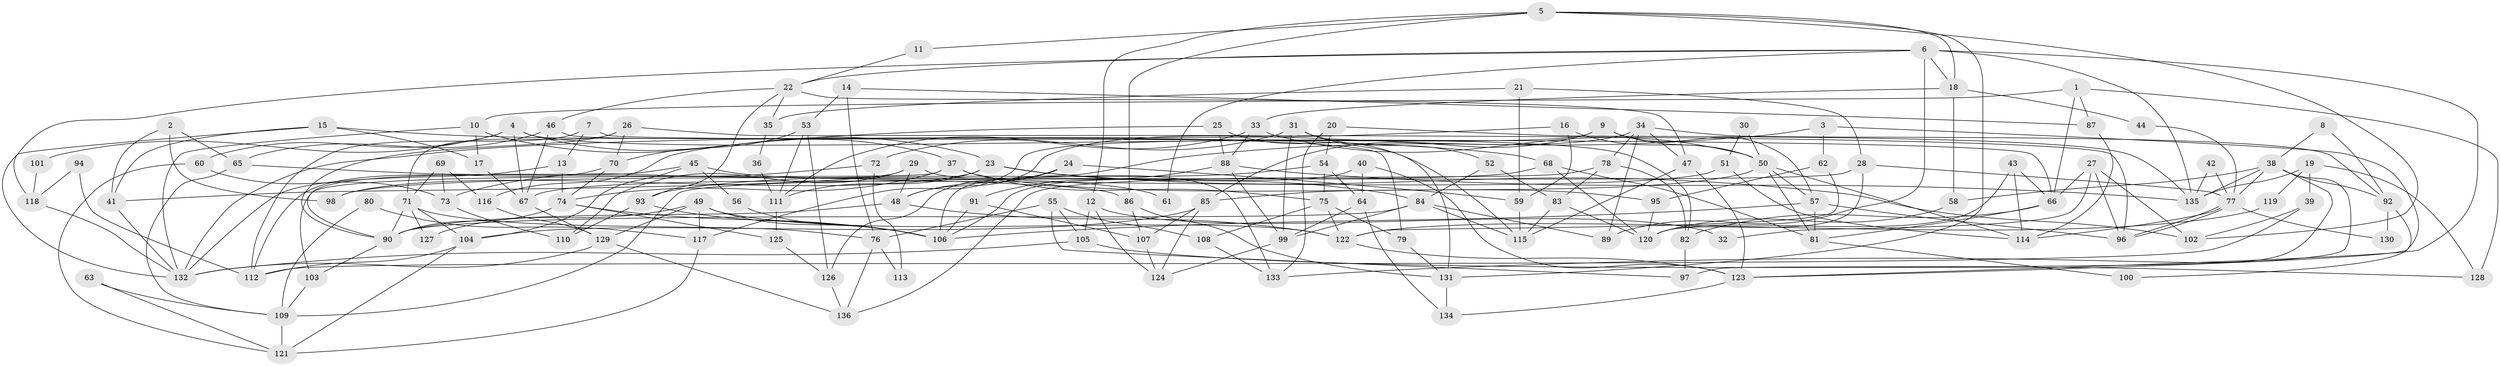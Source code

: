 // coarse degree distribution, {5: 0.2, 4: 0.1411764705882353, 7: 0.18823529411764706, 8: 0.07058823529411765, 6: 0.12941176470588237, 3: 0.18823529411764706, 2: 0.07058823529411765, 9: 0.011764705882352941}
// Generated by graph-tools (version 1.1) at 2025/41/03/06/25 10:41:54]
// undirected, 136 vertices, 272 edges
graph export_dot {
graph [start="1"]
  node [color=gray90,style=filled];
  1;
  2;
  3;
  4;
  5;
  6;
  7;
  8;
  9;
  10;
  11;
  12;
  13;
  14;
  15;
  16;
  17;
  18;
  19;
  20;
  21;
  22;
  23;
  24;
  25;
  26;
  27;
  28;
  29;
  30;
  31;
  32;
  33;
  34;
  35;
  36;
  37;
  38;
  39;
  40;
  41;
  42;
  43;
  44;
  45;
  46;
  47;
  48;
  49;
  50;
  51;
  52;
  53;
  54;
  55;
  56;
  57;
  58;
  59;
  60;
  61;
  62;
  63;
  64;
  65;
  66;
  67;
  68;
  69;
  70;
  71;
  72;
  73;
  74;
  75;
  76;
  77;
  78;
  79;
  80;
  81;
  82;
  83;
  84;
  85;
  86;
  87;
  88;
  89;
  90;
  91;
  92;
  93;
  94;
  95;
  96;
  97;
  98;
  99;
  100;
  101;
  102;
  103;
  104;
  105;
  106;
  107;
  108;
  109;
  110;
  111;
  112;
  113;
  114;
  115;
  116;
  117;
  118;
  119;
  120;
  121;
  122;
  123;
  124;
  125;
  126;
  127;
  128;
  129;
  130;
  131;
  132;
  133;
  134;
  135;
  136;
  1 -- 10;
  1 -- 87;
  1 -- 66;
  1 -- 128;
  2 -- 98;
  2 -- 65;
  2 -- 41;
  3 -- 62;
  3 -- 106;
  3 -- 123;
  4 -- 60;
  4 -- 82;
  4 -- 37;
  4 -- 67;
  4 -- 101;
  5 -- 131;
  5 -- 86;
  5 -- 11;
  5 -- 12;
  5 -- 18;
  5 -- 102;
  6 -- 135;
  6 -- 123;
  6 -- 18;
  6 -- 22;
  6 -- 61;
  6 -- 89;
  6 -- 118;
  7 -- 13;
  7 -- 66;
  7 -- 112;
  8 -- 92;
  8 -- 38;
  9 -- 50;
  9 -- 85;
  9 -- 57;
  9 -- 117;
  10 -- 23;
  10 -- 132;
  10 -- 17;
  11 -- 22;
  12 -- 124;
  12 -- 32;
  12 -- 105;
  13 -- 74;
  13 -- 132;
  14 -- 53;
  14 -- 76;
  14 -- 87;
  15 -- 132;
  15 -- 41;
  15 -- 17;
  15 -- 68;
  16 -- 132;
  16 -- 50;
  16 -- 59;
  17 -- 67;
  18 -- 33;
  18 -- 44;
  18 -- 58;
  19 -- 135;
  19 -- 39;
  19 -- 119;
  19 -- 128;
  20 -- 133;
  20 -- 54;
  20 -- 135;
  21 -- 59;
  21 -- 28;
  21 -- 35;
  22 -- 47;
  22 -- 35;
  22 -- 46;
  22 -- 93;
  23 -- 84;
  23 -- 102;
  23 -- 98;
  23 -- 111;
  24 -- 48;
  24 -- 126;
  24 -- 59;
  25 -- 88;
  25 -- 115;
  25 -- 116;
  26 -- 71;
  26 -- 96;
  26 -- 70;
  26 -- 90;
  27 -- 66;
  27 -- 96;
  27 -- 32;
  27 -- 102;
  28 -- 109;
  28 -- 77;
  28 -- 120;
  29 -- 133;
  29 -- 48;
  29 -- 41;
  29 -- 110;
  30 -- 51;
  30 -- 50;
  31 -- 52;
  31 -- 99;
  31 -- 72;
  31 -- 131;
  33 -- 50;
  33 -- 88;
  33 -- 111;
  34 -- 48;
  34 -- 47;
  34 -- 78;
  34 -- 89;
  34 -- 92;
  35 -- 36;
  36 -- 111;
  37 -- 75;
  37 -- 74;
  37 -- 95;
  37 -- 103;
  38 -- 97;
  38 -- 58;
  38 -- 77;
  38 -- 92;
  38 -- 133;
  38 -- 135;
  39 -- 102;
  39 -- 112;
  40 -- 106;
  40 -- 64;
  40 -- 123;
  41 -- 132;
  42 -- 135;
  42 -- 77;
  43 -- 120;
  43 -- 114;
  43 -- 66;
  44 -- 77;
  45 -- 90;
  45 -- 104;
  45 -- 56;
  45 -- 61;
  46 -- 67;
  46 -- 65;
  46 -- 79;
  47 -- 115;
  47 -- 123;
  48 -- 122;
  48 -- 90;
  49 -- 122;
  49 -- 129;
  49 -- 106;
  49 -- 117;
  49 -- 127;
  50 -- 81;
  50 -- 57;
  50 -- 85;
  50 -- 114;
  51 -- 114;
  51 -- 67;
  52 -- 83;
  52 -- 84;
  53 -- 70;
  53 -- 111;
  53 -- 126;
  54 -- 64;
  54 -- 93;
  54 -- 75;
  55 -- 76;
  55 -- 105;
  55 -- 97;
  55 -- 108;
  56 -- 106;
  57 -- 106;
  57 -- 81;
  57 -- 96;
  58 -- 120;
  59 -- 115;
  60 -- 121;
  60 -- 73;
  62 -- 95;
  62 -- 122;
  63 -- 121;
  63 -- 109;
  64 -- 134;
  64 -- 99;
  65 -- 109;
  65 -- 86;
  66 -- 81;
  66 -- 82;
  67 -- 129;
  68 -- 81;
  68 -- 98;
  68 -- 120;
  69 -- 116;
  69 -- 71;
  69 -- 73;
  70 -- 74;
  70 -- 112;
  71 -- 90;
  71 -- 104;
  71 -- 76;
  71 -- 127;
  72 -- 73;
  72 -- 113;
  73 -- 110;
  74 -- 90;
  74 -- 106;
  74 -- 125;
  75 -- 79;
  75 -- 108;
  75 -- 122;
  76 -- 136;
  76 -- 113;
  77 -- 96;
  77 -- 96;
  77 -- 114;
  77 -- 130;
  78 -- 136;
  78 -- 82;
  78 -- 83;
  79 -- 131;
  80 -- 109;
  80 -- 117;
  81 -- 100;
  82 -- 97;
  83 -- 120;
  83 -- 115;
  84 -- 115;
  84 -- 89;
  84 -- 90;
  84 -- 99;
  85 -- 107;
  85 -- 104;
  85 -- 124;
  86 -- 107;
  86 -- 131;
  87 -- 114;
  88 -- 135;
  88 -- 91;
  88 -- 99;
  90 -- 103;
  91 -- 106;
  91 -- 107;
  92 -- 100;
  92 -- 130;
  93 -- 106;
  93 -- 110;
  94 -- 112;
  94 -- 118;
  95 -- 120;
  99 -- 124;
  101 -- 118;
  103 -- 109;
  104 -- 112;
  104 -- 121;
  105 -- 128;
  105 -- 132;
  107 -- 124;
  108 -- 133;
  109 -- 121;
  111 -- 125;
  116 -- 129;
  117 -- 121;
  118 -- 132;
  119 -- 122;
  122 -- 123;
  123 -- 134;
  125 -- 126;
  126 -- 136;
  129 -- 132;
  129 -- 136;
  131 -- 134;
}
